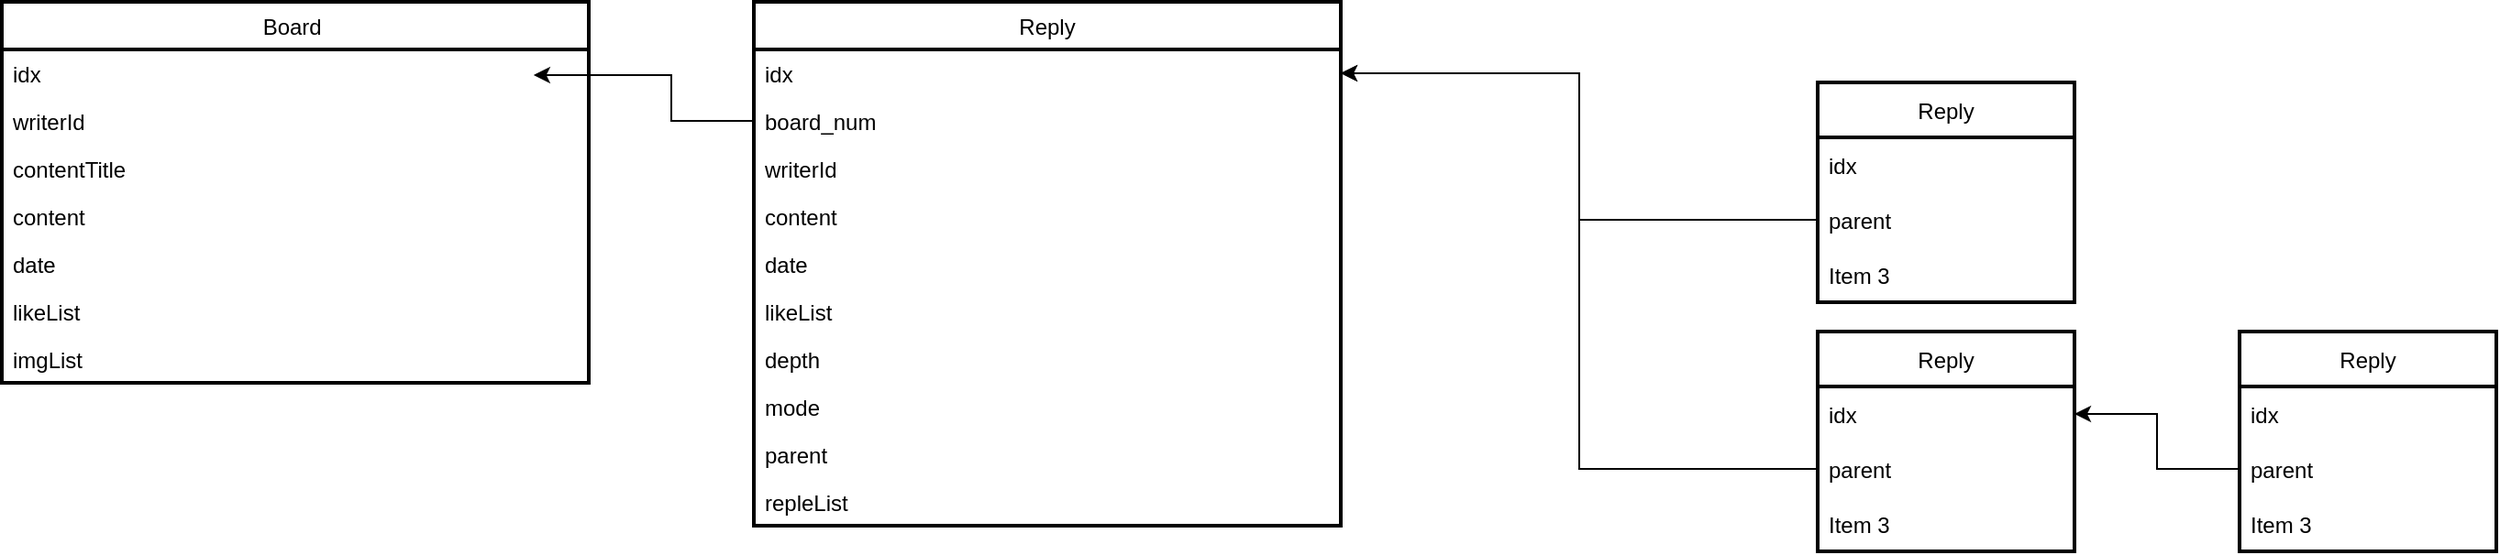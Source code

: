 <mxfile version="17.2.4" type="github">
  <diagram id="F91jXgLwB3JSE9L1WlUU" name="Page-1">
    <mxGraphModel dx="1384" dy="729" grid="1" gridSize="10" guides="1" tooltips="1" connect="1" arrows="1" fold="1" page="1" pageScale="1" pageWidth="980" pageHeight="1390" math="0" shadow="0">
      <root>
        <mxCell id="0" />
        <mxCell id="1" parent="0" />
        <mxCell id="JOPkTaRSWYpZ66lATCOa-3" value="Board " style="swimlane;fontStyle=0;childLayout=stackLayout;horizontal=1;startSize=26;fillColor=none;horizontalStack=0;resizeParent=1;resizeParentMax=0;resizeLast=0;collapsible=1;marginBottom=0;strokeWidth=2;" vertex="1" parent="1">
          <mxGeometry x="70" y="80" width="320" height="208" as="geometry" />
        </mxCell>
        <mxCell id="JOPkTaRSWYpZ66lATCOa-4" value="idx" style="text;strokeColor=none;fillColor=none;align=left;verticalAlign=top;spacingLeft=4;spacingRight=4;overflow=hidden;rotatable=0;points=[[0,0.5],[1,0.5]];portConstraint=eastwest;" vertex="1" parent="JOPkTaRSWYpZ66lATCOa-3">
          <mxGeometry y="26" width="320" height="26" as="geometry" />
        </mxCell>
        <mxCell id="JOPkTaRSWYpZ66lATCOa-5" value="writerId" style="text;strokeColor=none;fillColor=none;align=left;verticalAlign=top;spacingLeft=4;spacingRight=4;overflow=hidden;rotatable=0;points=[[0,0.5],[1,0.5]];portConstraint=eastwest;" vertex="1" parent="JOPkTaRSWYpZ66lATCOa-3">
          <mxGeometry y="52" width="320" height="26" as="geometry" />
        </mxCell>
        <mxCell id="JOPkTaRSWYpZ66lATCOa-6" value="contentTitle" style="text;strokeColor=none;fillColor=none;align=left;verticalAlign=top;spacingLeft=4;spacingRight=4;overflow=hidden;rotatable=0;points=[[0,0.5],[1,0.5]];portConstraint=eastwest;" vertex="1" parent="JOPkTaRSWYpZ66lATCOa-3">
          <mxGeometry y="78" width="320" height="26" as="geometry" />
        </mxCell>
        <mxCell id="JOPkTaRSWYpZ66lATCOa-37" value="content" style="text;strokeColor=none;fillColor=none;align=left;verticalAlign=top;spacingLeft=4;spacingRight=4;overflow=hidden;rotatable=0;points=[[0,0.5],[1,0.5]];portConstraint=eastwest;" vertex="1" parent="JOPkTaRSWYpZ66lATCOa-3">
          <mxGeometry y="104" width="320" height="26" as="geometry" />
        </mxCell>
        <mxCell id="JOPkTaRSWYpZ66lATCOa-36" value="date" style="text;strokeColor=none;fillColor=none;align=left;verticalAlign=top;spacingLeft=4;spacingRight=4;overflow=hidden;rotatable=0;points=[[0,0.5],[1,0.5]];portConstraint=eastwest;" vertex="1" parent="JOPkTaRSWYpZ66lATCOa-3">
          <mxGeometry y="130" width="320" height="26" as="geometry" />
        </mxCell>
        <mxCell id="JOPkTaRSWYpZ66lATCOa-35" value="likeList" style="text;strokeColor=none;fillColor=none;align=left;verticalAlign=top;spacingLeft=4;spacingRight=4;overflow=hidden;rotatable=0;points=[[0,0.5],[1,0.5]];portConstraint=eastwest;" vertex="1" parent="JOPkTaRSWYpZ66lATCOa-3">
          <mxGeometry y="156" width="320" height="26" as="geometry" />
        </mxCell>
        <mxCell id="JOPkTaRSWYpZ66lATCOa-34" value="imgList" style="text;strokeColor=none;fillColor=none;align=left;verticalAlign=top;spacingLeft=4;spacingRight=4;overflow=hidden;rotatable=0;points=[[0,0.5],[1,0.5]];portConstraint=eastwest;" vertex="1" parent="JOPkTaRSWYpZ66lATCOa-3">
          <mxGeometry y="182" width="320" height="26" as="geometry" />
        </mxCell>
        <mxCell id="JOPkTaRSWYpZ66lATCOa-38" value="Reply" style="swimlane;fontStyle=0;childLayout=stackLayout;horizontal=1;startSize=26;fillColor=none;horizontalStack=0;resizeParent=1;resizeParentMax=0;resizeLast=0;collapsible=1;marginBottom=0;strokeWidth=2;" vertex="1" parent="1">
          <mxGeometry x="480" y="80" width="320" height="286" as="geometry" />
        </mxCell>
        <mxCell id="JOPkTaRSWYpZ66lATCOa-39" value="idx" style="text;strokeColor=none;fillColor=none;align=left;verticalAlign=top;spacingLeft=4;spacingRight=4;overflow=hidden;rotatable=0;points=[[0,0.5],[1,0.5]];portConstraint=eastwest;" vertex="1" parent="JOPkTaRSWYpZ66lATCOa-38">
          <mxGeometry y="26" width="320" height="26" as="geometry" />
        </mxCell>
        <mxCell id="JOPkTaRSWYpZ66lATCOa-40" value="board_num" style="text;strokeColor=none;fillColor=none;align=left;verticalAlign=top;spacingLeft=4;spacingRight=4;overflow=hidden;rotatable=0;points=[[0,0.5],[1,0.5]];portConstraint=eastwest;" vertex="1" parent="JOPkTaRSWYpZ66lATCOa-38">
          <mxGeometry y="52" width="320" height="26" as="geometry" />
        </mxCell>
        <mxCell id="JOPkTaRSWYpZ66lATCOa-41" value="writerId" style="text;strokeColor=none;fillColor=none;align=left;verticalAlign=top;spacingLeft=4;spacingRight=4;overflow=hidden;rotatable=0;points=[[0,0.5],[1,0.5]];portConstraint=eastwest;" vertex="1" parent="JOPkTaRSWYpZ66lATCOa-38">
          <mxGeometry y="78" width="320" height="26" as="geometry" />
        </mxCell>
        <mxCell id="JOPkTaRSWYpZ66lATCOa-42" value="content" style="text;strokeColor=none;fillColor=none;align=left;verticalAlign=top;spacingLeft=4;spacingRight=4;overflow=hidden;rotatable=0;points=[[0,0.5],[1,0.5]];portConstraint=eastwest;" vertex="1" parent="JOPkTaRSWYpZ66lATCOa-38">
          <mxGeometry y="104" width="320" height="26" as="geometry" />
        </mxCell>
        <mxCell id="JOPkTaRSWYpZ66lATCOa-43" value="date" style="text;strokeColor=none;fillColor=none;align=left;verticalAlign=top;spacingLeft=4;spacingRight=4;overflow=hidden;rotatable=0;points=[[0,0.5],[1,0.5]];portConstraint=eastwest;" vertex="1" parent="JOPkTaRSWYpZ66lATCOa-38">
          <mxGeometry y="130" width="320" height="26" as="geometry" />
        </mxCell>
        <mxCell id="JOPkTaRSWYpZ66lATCOa-48" value="likeList" style="text;strokeColor=none;fillColor=none;align=left;verticalAlign=top;spacingLeft=4;spacingRight=4;overflow=hidden;rotatable=0;points=[[0,0.5],[1,0.5]];portConstraint=eastwest;" vertex="1" parent="JOPkTaRSWYpZ66lATCOa-38">
          <mxGeometry y="156" width="320" height="26" as="geometry" />
        </mxCell>
        <mxCell id="JOPkTaRSWYpZ66lATCOa-44" value="depth" style="text;strokeColor=none;fillColor=none;align=left;verticalAlign=top;spacingLeft=4;spacingRight=4;overflow=hidden;rotatable=0;points=[[0,0.5],[1,0.5]];portConstraint=eastwest;" vertex="1" parent="JOPkTaRSWYpZ66lATCOa-38">
          <mxGeometry y="182" width="320" height="26" as="geometry" />
        </mxCell>
        <mxCell id="JOPkTaRSWYpZ66lATCOa-45" value="mode" style="text;strokeColor=none;fillColor=none;align=left;verticalAlign=top;spacingLeft=4;spacingRight=4;overflow=hidden;rotatable=0;points=[[0,0.5],[1,0.5]];portConstraint=eastwest;" vertex="1" parent="JOPkTaRSWYpZ66lATCOa-38">
          <mxGeometry y="208" width="320" height="26" as="geometry" />
        </mxCell>
        <mxCell id="JOPkTaRSWYpZ66lATCOa-46" value="parent" style="text;strokeColor=none;fillColor=none;align=left;verticalAlign=top;spacingLeft=4;spacingRight=4;overflow=hidden;rotatable=0;points=[[0,0.5],[1,0.5]];portConstraint=eastwest;" vertex="1" parent="JOPkTaRSWYpZ66lATCOa-38">
          <mxGeometry y="234" width="320" height="26" as="geometry" />
        </mxCell>
        <mxCell id="JOPkTaRSWYpZ66lATCOa-47" value="repleList" style="text;strokeColor=none;fillColor=none;align=left;verticalAlign=top;spacingLeft=4;spacingRight=4;overflow=hidden;rotatable=0;points=[[0,0.5],[1,0.5]];portConstraint=eastwest;" vertex="1" parent="JOPkTaRSWYpZ66lATCOa-38">
          <mxGeometry y="260" width="320" height="26" as="geometry" />
        </mxCell>
        <mxCell id="JOPkTaRSWYpZ66lATCOa-50" style="edgeStyle=orthogonalEdgeStyle;rounded=0;orthogonalLoop=1;jettySize=auto;html=1;entryX=0.906;entryY=0.538;entryDx=0;entryDy=0;entryPerimeter=0;" edge="1" parent="1" source="JOPkTaRSWYpZ66lATCOa-40" target="JOPkTaRSWYpZ66lATCOa-4">
          <mxGeometry relative="1" as="geometry" />
        </mxCell>
        <mxCell id="JOPkTaRSWYpZ66lATCOa-51" value="Reply" style="swimlane;fontStyle=0;childLayout=stackLayout;horizontal=1;startSize=30;horizontalStack=0;resizeParent=1;resizeParentMax=0;resizeLast=0;collapsible=1;marginBottom=0;strokeWidth=2;gradientColor=#ffffff;" vertex="1" parent="1">
          <mxGeometry x="1060" y="124" width="140" height="120" as="geometry" />
        </mxCell>
        <mxCell id="JOPkTaRSWYpZ66lATCOa-53" value="idx" style="text;strokeColor=none;fillColor=none;align=left;verticalAlign=middle;spacingLeft=4;spacingRight=4;overflow=hidden;points=[[0,0.5],[1,0.5]];portConstraint=eastwest;rotatable=0;" vertex="1" parent="JOPkTaRSWYpZ66lATCOa-51">
          <mxGeometry y="30" width="140" height="30" as="geometry" />
        </mxCell>
        <mxCell id="JOPkTaRSWYpZ66lATCOa-52" value="parent" style="text;strokeColor=none;fillColor=none;align=left;verticalAlign=middle;spacingLeft=4;spacingRight=4;overflow=hidden;points=[[0,0.5],[1,0.5]];portConstraint=eastwest;rotatable=0;" vertex="1" parent="JOPkTaRSWYpZ66lATCOa-51">
          <mxGeometry y="60" width="140" height="30" as="geometry" />
        </mxCell>
        <mxCell id="JOPkTaRSWYpZ66lATCOa-54" value="Item 3" style="text;strokeColor=none;fillColor=none;align=left;verticalAlign=middle;spacingLeft=4;spacingRight=4;overflow=hidden;points=[[0,0.5],[1,0.5]];portConstraint=eastwest;rotatable=0;" vertex="1" parent="JOPkTaRSWYpZ66lATCOa-51">
          <mxGeometry y="90" width="140" height="30" as="geometry" />
        </mxCell>
        <mxCell id="JOPkTaRSWYpZ66lATCOa-55" value="Reply" style="swimlane;fontStyle=0;childLayout=stackLayout;horizontal=1;startSize=30;horizontalStack=0;resizeParent=1;resizeParentMax=0;resizeLast=0;collapsible=1;marginBottom=0;strokeWidth=2;gradientColor=#ffffff;" vertex="1" parent="1">
          <mxGeometry x="1060" y="260" width="140" height="120" as="geometry" />
        </mxCell>
        <mxCell id="JOPkTaRSWYpZ66lATCOa-57" value="idx " style="text;strokeColor=none;fillColor=none;align=left;verticalAlign=middle;spacingLeft=4;spacingRight=4;overflow=hidden;points=[[0,0.5],[1,0.5]];portConstraint=eastwest;rotatable=0;" vertex="1" parent="JOPkTaRSWYpZ66lATCOa-55">
          <mxGeometry y="30" width="140" height="30" as="geometry" />
        </mxCell>
        <mxCell id="JOPkTaRSWYpZ66lATCOa-56" value="parent" style="text;strokeColor=none;fillColor=none;align=left;verticalAlign=middle;spacingLeft=4;spacingRight=4;overflow=hidden;points=[[0,0.5],[1,0.5]];portConstraint=eastwest;rotatable=0;" vertex="1" parent="JOPkTaRSWYpZ66lATCOa-55">
          <mxGeometry y="60" width="140" height="30" as="geometry" />
        </mxCell>
        <mxCell id="JOPkTaRSWYpZ66lATCOa-58" value="Item 3" style="text;strokeColor=none;fillColor=none;align=left;verticalAlign=middle;spacingLeft=4;spacingRight=4;overflow=hidden;points=[[0,0.5],[1,0.5]];portConstraint=eastwest;rotatable=0;" vertex="1" parent="JOPkTaRSWYpZ66lATCOa-55">
          <mxGeometry y="90" width="140" height="30" as="geometry" />
        </mxCell>
        <mxCell id="JOPkTaRSWYpZ66lATCOa-59" value="Reply" style="swimlane;fontStyle=0;childLayout=stackLayout;horizontal=1;startSize=30;horizontalStack=0;resizeParent=1;resizeParentMax=0;resizeLast=0;collapsible=1;marginBottom=0;strokeWidth=2;gradientColor=#ffffff;" vertex="1" parent="1">
          <mxGeometry x="1290" y="260" width="140" height="120" as="geometry" />
        </mxCell>
        <mxCell id="JOPkTaRSWYpZ66lATCOa-61" value="idx" style="text;strokeColor=none;fillColor=none;align=left;verticalAlign=middle;spacingLeft=4;spacingRight=4;overflow=hidden;points=[[0,0.5],[1,0.5]];portConstraint=eastwest;rotatable=0;" vertex="1" parent="JOPkTaRSWYpZ66lATCOa-59">
          <mxGeometry y="30" width="140" height="30" as="geometry" />
        </mxCell>
        <mxCell id="JOPkTaRSWYpZ66lATCOa-60" value="parent" style="text;strokeColor=none;fillColor=none;align=left;verticalAlign=middle;spacingLeft=4;spacingRight=4;overflow=hidden;points=[[0,0.5],[1,0.5]];portConstraint=eastwest;rotatable=0;" vertex="1" parent="JOPkTaRSWYpZ66lATCOa-59">
          <mxGeometry y="60" width="140" height="30" as="geometry" />
        </mxCell>
        <mxCell id="JOPkTaRSWYpZ66lATCOa-62" value="Item 3" style="text;strokeColor=none;fillColor=none;align=left;verticalAlign=middle;spacingLeft=4;spacingRight=4;overflow=hidden;points=[[0,0.5],[1,0.5]];portConstraint=eastwest;rotatable=0;" vertex="1" parent="JOPkTaRSWYpZ66lATCOa-59">
          <mxGeometry y="90" width="140" height="30" as="geometry" />
        </mxCell>
        <mxCell id="JOPkTaRSWYpZ66lATCOa-67" style="edgeStyle=orthogonalEdgeStyle;rounded=0;orthogonalLoop=1;jettySize=auto;html=1;" edge="1" parent="1" source="JOPkTaRSWYpZ66lATCOa-52" target="JOPkTaRSWYpZ66lATCOa-39">
          <mxGeometry relative="1" as="geometry" />
        </mxCell>
        <mxCell id="JOPkTaRSWYpZ66lATCOa-68" style="edgeStyle=orthogonalEdgeStyle;rounded=0;orthogonalLoop=1;jettySize=auto;html=1;" edge="1" parent="1" source="JOPkTaRSWYpZ66lATCOa-56" target="JOPkTaRSWYpZ66lATCOa-39">
          <mxGeometry relative="1" as="geometry" />
        </mxCell>
        <mxCell id="JOPkTaRSWYpZ66lATCOa-69" style="edgeStyle=orthogonalEdgeStyle;rounded=0;orthogonalLoop=1;jettySize=auto;html=1;" edge="1" parent="1" source="JOPkTaRSWYpZ66lATCOa-60" target="JOPkTaRSWYpZ66lATCOa-57">
          <mxGeometry relative="1" as="geometry" />
        </mxCell>
      </root>
    </mxGraphModel>
  </diagram>
</mxfile>
